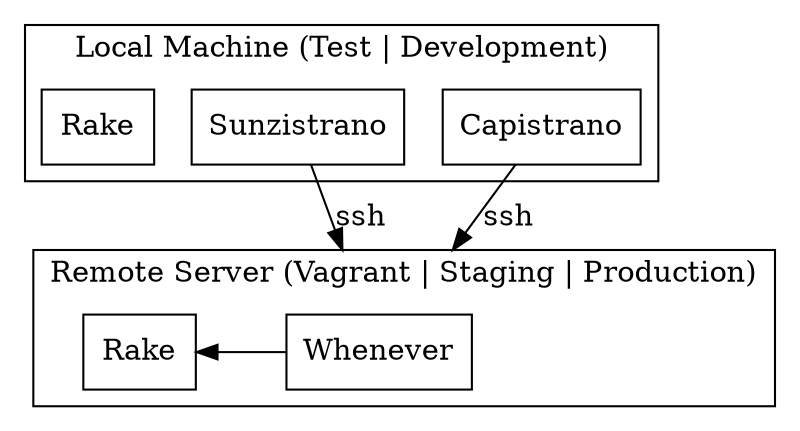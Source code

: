 digraph G {
  compound=true
  subgraph cluster_local {
    label="Local Machine (Test | Development)"
    sun [shape=box label="Sunzistrano"]
    cap [shape=box label="Capistrano"]
    rake_local [shape=box label="Rake"]
  }
  subgraph cluster_remote {
    label="Remote Server (Vagrant | Staging | Production)"
    whenever [shape=box label="Whenever"]
    rake_remote [shape=box label="Rake"]
  }
  cap -> whenever [label="ssh" lhead=cluster_remote]
  sun -> whenever [label="ssh" lhead=cluster_remote]
  whenever -> rake_remote [constraint=false]
}
